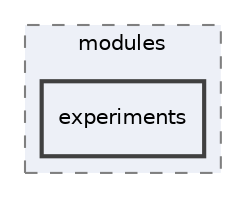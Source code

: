 digraph "src/modules/experiments"
{
 // LATEX_PDF_SIZE
  edge [fontname="Helvetica",fontsize="10",labelfontname="Helvetica",labelfontsize="10"];
  node [fontname="Helvetica",fontsize="10",shape=record];
  compound=true
  subgraph clusterdir_ddb4d7e95cc2d6c8e1ade10a20d7247d {
    graph [ bgcolor="#edf0f7", pencolor="grey50", style="filled,dashed,", label="modules", fontname="Helvetica", fontsize="10", URL="dir_ddb4d7e95cc2d6c8e1ade10a20d7247d.html"]
  dir_4d7b1f0900d308a8ad8ac87fe65a53b9 [shape=box, label="experiments", style="filled,bold,", fillcolor="#edf0f7", color="grey25", URL="dir_4d7b1f0900d308a8ad8ac87fe65a53b9.html"];
  }
}
